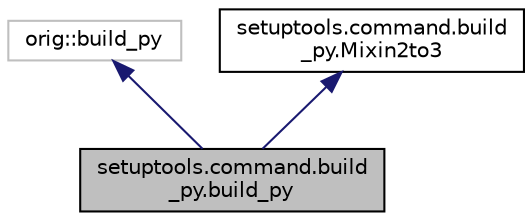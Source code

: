 digraph "setuptools.command.build_py.build_py"
{
 // LATEX_PDF_SIZE
  edge [fontname="Helvetica",fontsize="10",labelfontname="Helvetica",labelfontsize="10"];
  node [fontname="Helvetica",fontsize="10",shape=record];
  Node1 [label="setuptools.command.build\l_py.build_py",height=0.2,width=0.4,color="black", fillcolor="grey75", style="filled", fontcolor="black",tooltip=" "];
  Node2 -> Node1 [dir="back",color="midnightblue",fontsize="10",style="solid",fontname="Helvetica"];
  Node2 [label="orig::build_py",height=0.2,width=0.4,color="grey75", fillcolor="white", style="filled",tooltip=" "];
  Node3 -> Node1 [dir="back",color="midnightblue",fontsize="10",style="solid",fontname="Helvetica"];
  Node3 [label="setuptools.command.build\l_py.Mixin2to3",height=0.2,width=0.4,color="black", fillcolor="white", style="filled",URL="$d3/d48/classsetuptools_1_1command_1_1build__py_1_1_mixin2to3.html",tooltip=" "];
}
